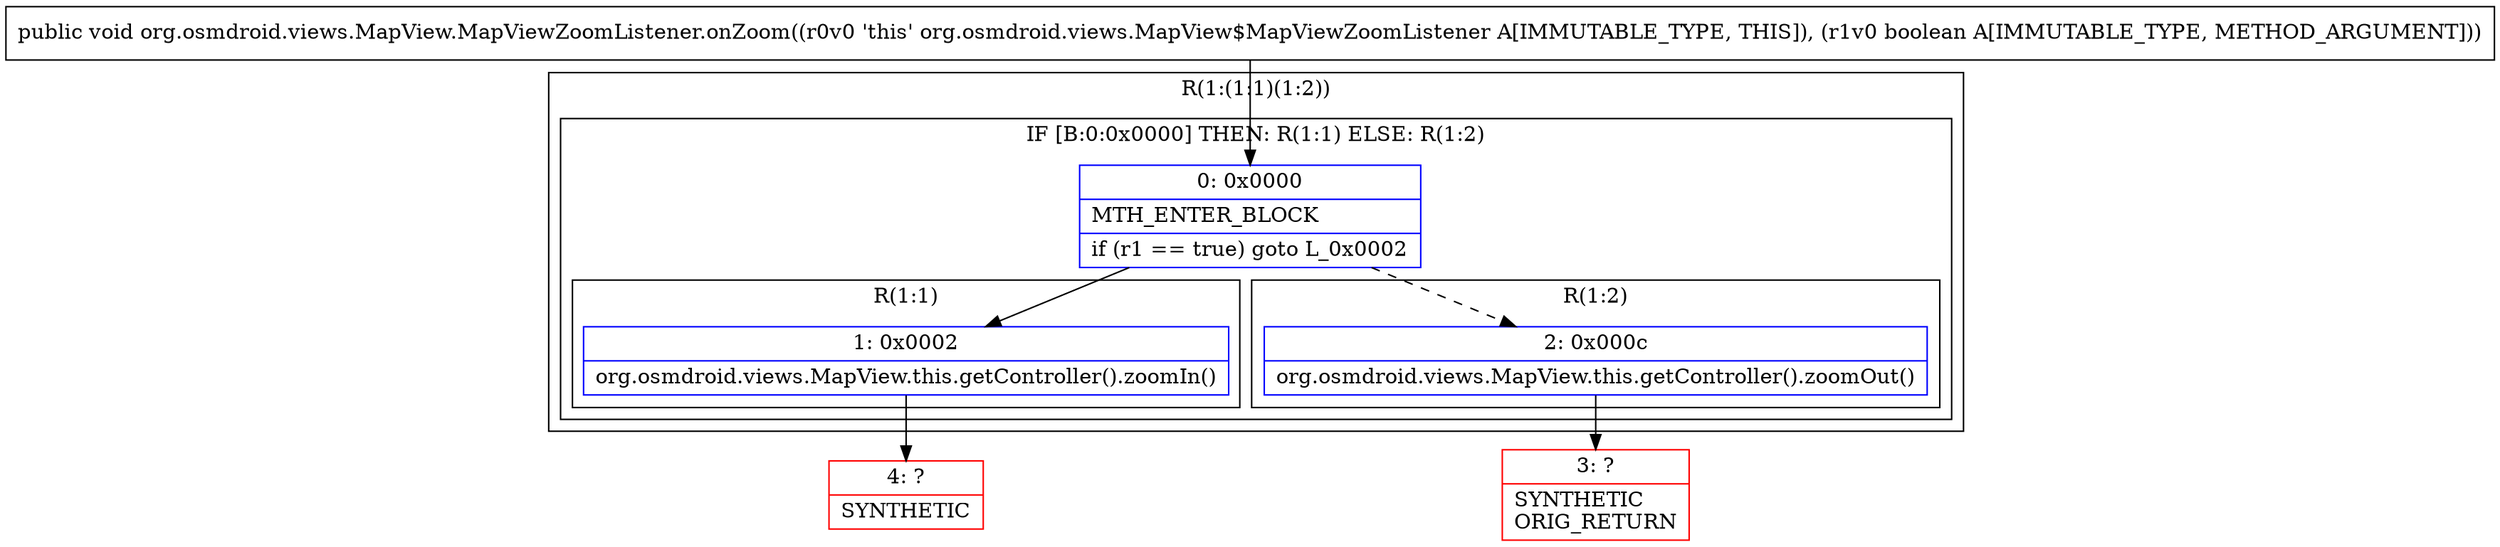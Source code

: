 digraph "CFG fororg.osmdroid.views.MapView.MapViewZoomListener.onZoom(Z)V" {
subgraph cluster_Region_796862765 {
label = "R(1:(1:1)(1:2))";
node [shape=record,color=blue];
subgraph cluster_IfRegion_640260585 {
label = "IF [B:0:0x0000] THEN: R(1:1) ELSE: R(1:2)";
node [shape=record,color=blue];
Node_0 [shape=record,label="{0\:\ 0x0000|MTH_ENTER_BLOCK\l|if (r1 == true) goto L_0x0002\l}"];
subgraph cluster_Region_1177260330 {
label = "R(1:1)";
node [shape=record,color=blue];
Node_1 [shape=record,label="{1\:\ 0x0002|org.osmdroid.views.MapView.this.getController().zoomIn()\l}"];
}
subgraph cluster_Region_1135434337 {
label = "R(1:2)";
node [shape=record,color=blue];
Node_2 [shape=record,label="{2\:\ 0x000c|org.osmdroid.views.MapView.this.getController().zoomOut()\l}"];
}
}
}
Node_3 [shape=record,color=red,label="{3\:\ ?|SYNTHETIC\lORIG_RETURN\l}"];
Node_4 [shape=record,color=red,label="{4\:\ ?|SYNTHETIC\l}"];
MethodNode[shape=record,label="{public void org.osmdroid.views.MapView.MapViewZoomListener.onZoom((r0v0 'this' org.osmdroid.views.MapView$MapViewZoomListener A[IMMUTABLE_TYPE, THIS]), (r1v0 boolean A[IMMUTABLE_TYPE, METHOD_ARGUMENT])) }"];
MethodNode -> Node_0;
Node_0 -> Node_1;
Node_0 -> Node_2[style=dashed];
Node_1 -> Node_4;
Node_2 -> Node_3;
}

